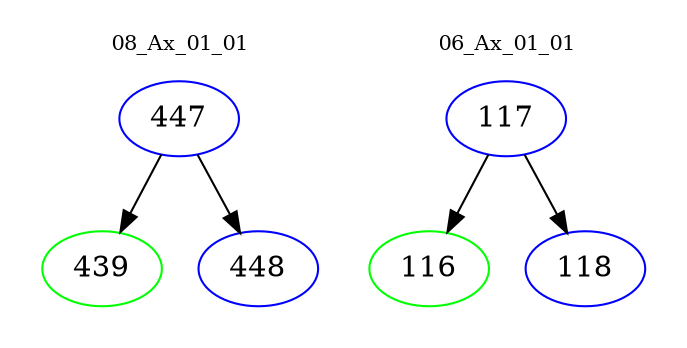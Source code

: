 digraph{
subgraph cluster_0 {
color = white
label = "08_Ax_01_01";
fontsize=10;
T0_447 [label="447", color="blue"]
T0_447 -> T0_439 [color="black"]
T0_439 [label="439", color="green"]
T0_447 -> T0_448 [color="black"]
T0_448 [label="448", color="blue"]
}
subgraph cluster_1 {
color = white
label = "06_Ax_01_01";
fontsize=10;
T1_117 [label="117", color="blue"]
T1_117 -> T1_116 [color="black"]
T1_116 [label="116", color="green"]
T1_117 -> T1_118 [color="black"]
T1_118 [label="118", color="blue"]
}
}
